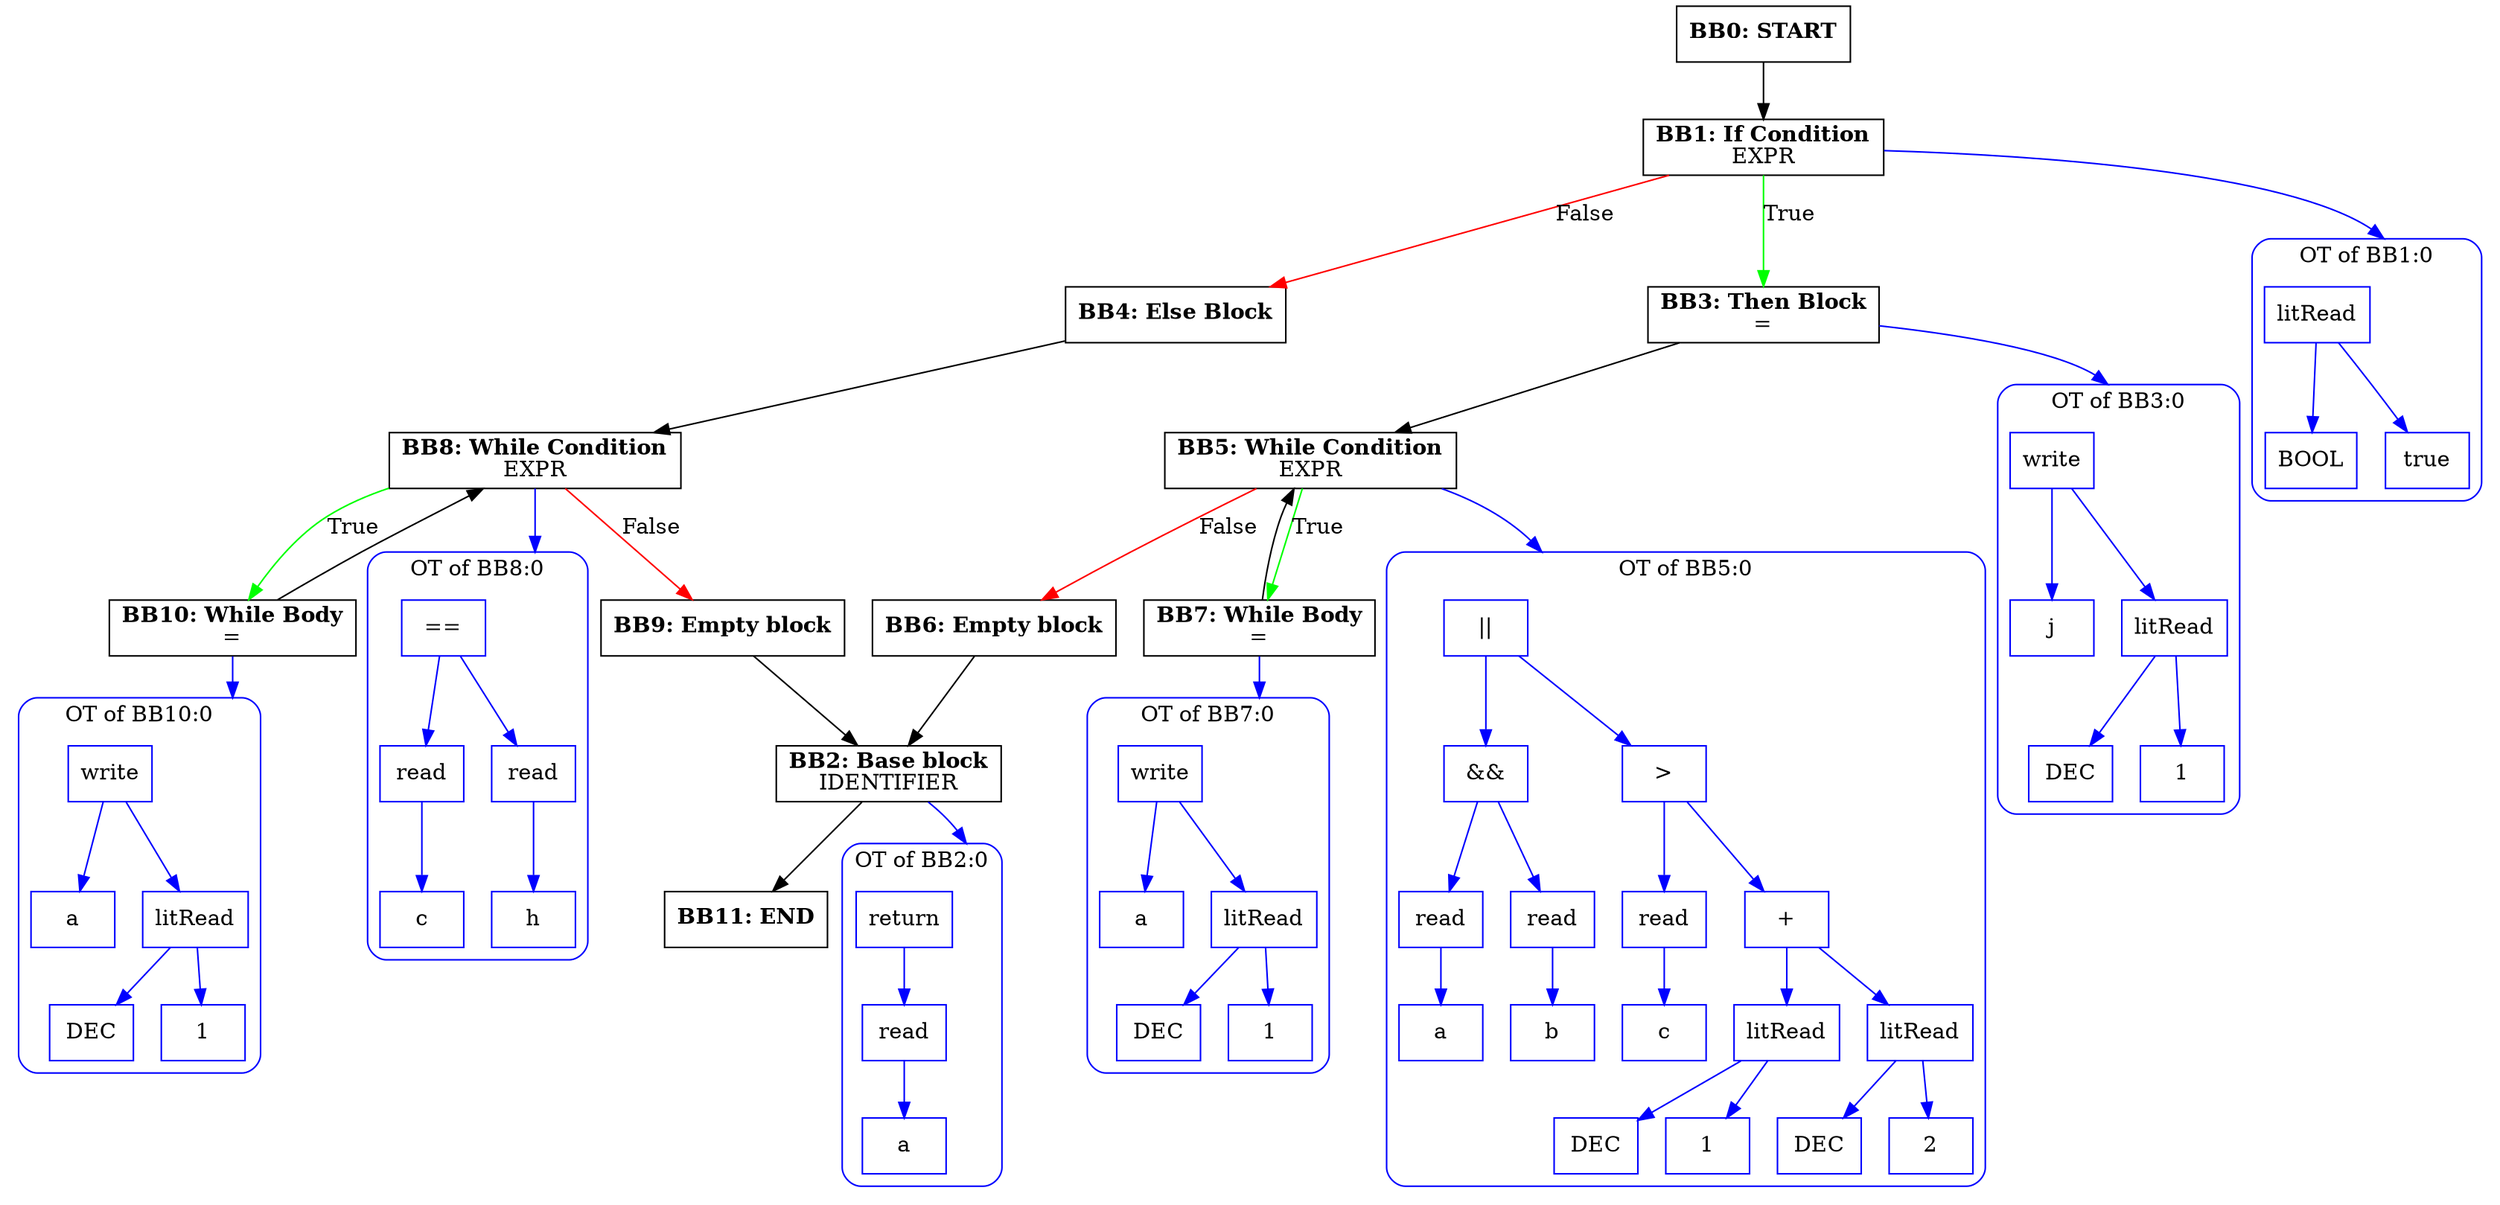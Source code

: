 digraph CFG {
    compound=true;
    graph [splines=true];
    node [shape=rectangle];

    BB11 [label=<<B>BB11: END</B><BR ALIGN="CENTER"/>>];
    BB10 [label=<<B>BB10: While Body</B><BR ALIGN="CENTER"/>=<BR ALIGN="CENTER"/>>];
    subgraph cluster_instruction0 {
        label = "OT of BB10:0";
        style=rounded;
        color=blue;
        entry0 [shape=point, style=invis];
        node0 [label="write", color=blue];
        node1 [label="a", color=blue];
        node0 -> node1[color=blue];
        node2 [label="litRead", color=blue];
        node3 [label="DEC", color=blue];
        node2 -> node3[color=blue];
        node4 [label="1", color=blue];
        node2 -> node4[color=blue];
        node0 -> node2[color=blue];
    }
    BB10 -> entry0 [lhead=cluster_instruction0, color=blue];
    BB9 [label=<<B>BB9: Empty block</B><BR ALIGN="CENTER"/>>];
    BB8 [label=<<B>BB8: While Condition</B><BR ALIGN="CENTER"/>EXPR<BR ALIGN="CENTER"/>>];
    subgraph cluster_instruction1 {
        label = "OT of BB8:0";
        style=rounded;
        color=blue;
        entry1 [shape=point, style=invis];
        node5 [label="==", color=blue];
        node6 [label="read", color=blue];
        node7 [label="c", color=blue];
        node6 -> node7[color=blue];
        node5 -> node6[color=blue];
        node8 [label="read", color=blue];
        node9 [label="h", color=blue];
        node8 -> node9[color=blue];
        node5 -> node8[color=blue];
    }
    BB8 -> entry1 [lhead=cluster_instruction1, color=blue];
    BB7 [label=<<B>BB7: While Body</B><BR ALIGN="CENTER"/>=<BR ALIGN="CENTER"/>>];
    subgraph cluster_instruction2 {
        label = "OT of BB7:0";
        style=rounded;
        color=blue;
        entry2 [shape=point, style=invis];
        node10 [label="write", color=blue];
        node11 [label="a", color=blue];
        node10 -> node11[color=blue];
        node12 [label="litRead", color=blue];
        node13 [label="DEC", color=blue];
        node12 -> node13[color=blue];
        node14 [label="1", color=blue];
        node12 -> node14[color=blue];
        node10 -> node12[color=blue];
    }
    BB7 -> entry2 [lhead=cluster_instruction2, color=blue];
    BB6 [label=<<B>BB6: Empty block</B><BR ALIGN="CENTER"/>>];
    BB5 [label=<<B>BB5: While Condition</B><BR ALIGN="CENTER"/>EXPR<BR ALIGN="CENTER"/>>];
    subgraph cluster_instruction3 {
        label = "OT of BB5:0";
        style=rounded;
        color=blue;
        entry3 [shape=point, style=invis];
        node15 [label="||", color=blue];
        node16 [label="&amp;&amp;", color=blue];
        node17 [label="read", color=blue];
        node18 [label="a", color=blue];
        node17 -> node18[color=blue];
        node16 -> node17[color=blue];
        node19 [label="read", color=blue];
        node20 [label="b", color=blue];
        node19 -> node20[color=blue];
        node16 -> node19[color=blue];
        node15 -> node16[color=blue];
        node21 [label="&gt;", color=blue];
        node22 [label="read", color=blue];
        node23 [label="c", color=blue];
        node22 -> node23[color=blue];
        node21 -> node22[color=blue];
        node24 [label="+", color=blue];
        node25 [label="litRead", color=blue];
        node26 [label="DEC", color=blue];
        node25 -> node26[color=blue];
        node27 [label="1", color=blue];
        node25 -> node27[color=blue];
        node24 -> node25[color=blue];
        node28 [label="litRead", color=blue];
        node29 [label="DEC", color=blue];
        node28 -> node29[color=blue];
        node30 [label="2", color=blue];
        node28 -> node30[color=blue];
        node24 -> node28[color=blue];
        node21 -> node24[color=blue];
        node15 -> node21[color=blue];
    }
    BB5 -> entry3 [lhead=cluster_instruction3, color=blue];
    BB4 [label=<<B>BB4: Else Block</B><BR ALIGN="CENTER"/>>];
    BB3 [label=<<B>BB3: Then Block</B><BR ALIGN="CENTER"/>=<BR ALIGN="CENTER"/>>];
    subgraph cluster_instruction4 {
        label = "OT of BB3:0";
        style=rounded;
        color=blue;
        entry4 [shape=point, style=invis];
        node31 [label="write", color=blue];
        node32 [label="j", color=blue];
        node31 -> node32[color=blue];
        node33 [label="litRead", color=blue];
        node34 [label="DEC", color=blue];
        node33 -> node34[color=blue];
        node35 [label="1", color=blue];
        node33 -> node35[color=blue];
        node31 -> node33[color=blue];
    }
    BB3 -> entry4 [lhead=cluster_instruction4, color=blue];
    BB2 [label=<<B>BB2: Base block</B><BR ALIGN="CENTER"/>IDENTIFIER<BR ALIGN="CENTER"/>>];
    subgraph cluster_instruction5 {
        label = "OT of BB2:0";
        style=rounded;
        color=blue;
        entry5 [shape=point, style=invis];
        node36 [label="return", color=blue];
        node37 [label="read", color=blue];
        node38 [label="a", color=blue];
        node37 -> node38[color=blue];
        node36 -> node37[color=blue];
    }
    BB2 -> entry5 [lhead=cluster_instruction5, color=blue];
    BB1 [label=<<B>BB1: If Condition</B><BR ALIGN="CENTER"/>EXPR<BR ALIGN="CENTER"/>>];
    subgraph cluster_instruction6 {
        label = "OT of BB1:0";
        style=rounded;
        color=blue;
        entry6 [shape=point, style=invis];
        node39 [label="litRead", color=blue];
        node40 [label="BOOL", color=blue];
        node39 -> node40[color=blue];
        node41 [label="true", color=blue];
        node39 -> node41[color=blue];
    }
    BB1 -> entry6 [lhead=cluster_instruction6, color=blue];
    BB0 [label=<<B>BB0: START</B><BR ALIGN="CENTER"/>>];

    BB10 -> BB8;
    BB9 -> BB2;
    BB8 -> BB9 [label="False", color=red];
    BB8 -> BB10 [label="True", color=green];
    BB7 -> BB5;
    BB6 -> BB2;
    BB5 -> BB6 [label="False", color=red];
    BB5 -> BB7 [label="True", color=green];
    BB4 -> BB8;
    BB3 -> BB5;
    BB2 -> BB11;
    BB1 -> BB4 [label="False", color=red];
    BB1 -> BB3 [label="True", color=green];
    BB0 -> BB1;
}
